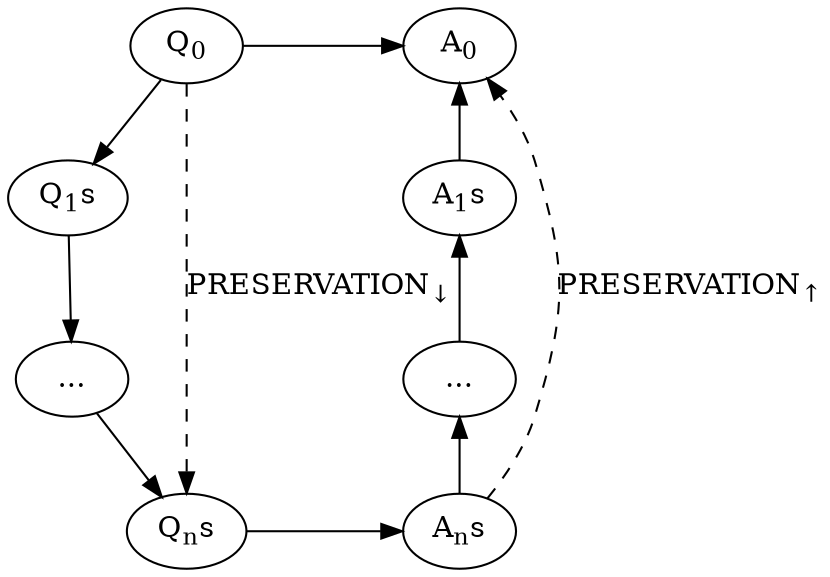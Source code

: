 digraph G {

q0 [label=<Q<sub>0</sub>>];
q1 [label=<Q<sub>1</sub>s>];
a0 [label=<A<sub>0</sub>>];
a1 [label=<A<sub>1</sub>s>];
qd [label="..."];
ad [label="..."];
q2 [label=<Q<sub>n</sub>s>];
a2 [label=<A<sub>n</sub>s>];
q0 -> a0;
{ rank="same"; q0; a0; }
q0 -> q1;
a1 -> a0;
{ rank="same"; q1; a1; }
ad -> a1;
a2 -> ad;
q1 -> qd;
qd -> q2;
q2 -> a2;
{ rank="same"; q2; a2; }
{ rank="same"; qd; ad; }

q0 -> q2 [label=<PRESERVATION<sub>↓</sub>>, style="dashed"];
a2 -> a0 [label=<PRESERVATION<sub>↑</sub>>, style="dashed"];
}
